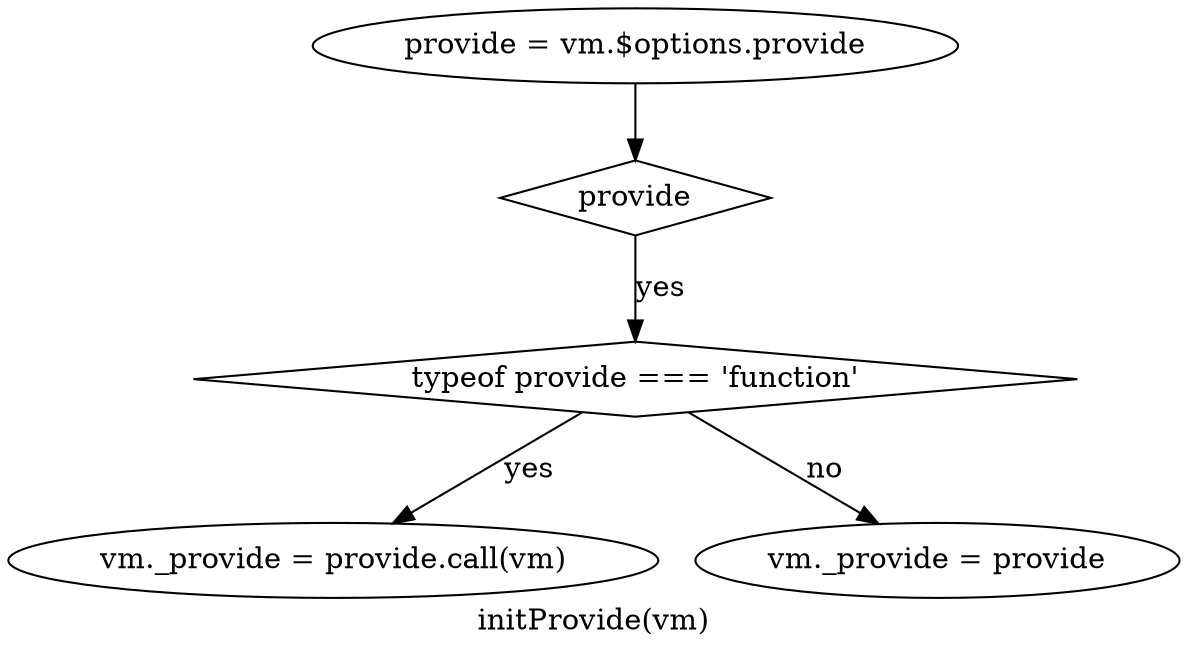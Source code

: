 digraph G {
    label="initProvide(vm)"

    getProvide [
        label="provide = vm.$options.provide"
    ]

    provideExist [
        label="provide"
        shape=diamond
    ]
    getProvide -> provideExist

    provideIsFn [
        label="typeof provide === 'function'"
        shape=diamond
    ]

    provideExist -> provideIsFn [label="yes"]

    setProvide0 [
        label="vm._provide = provide.call(vm)"
    ]
    setProvide1 [
        label="vm._provide = provide"
    ]

    provideIsFn -> setProvide0 [label="yes"]
    provideIsFn -> setProvide1 [label="no"]
}